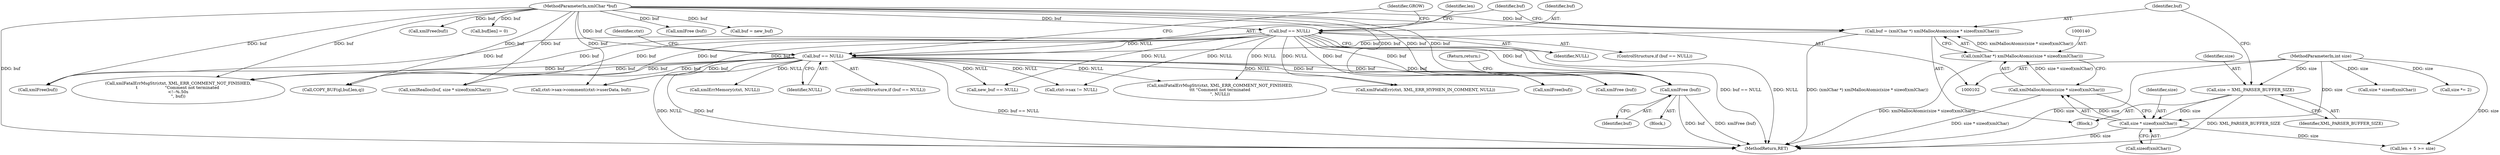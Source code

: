 digraph "0_Chrome_d0947db40187f4708c58e64cbd6013faf9eddeed_9@pointer" {
"1000175" [label="(Call,xmlFree (buf))"];
"1000147" [label="(Call,buf == NULL)"];
"1000137" [label="(Call,buf = (xmlChar *) xmlMallocAtomic(size * sizeof(xmlChar)))"];
"1000139" [label="(Call,(xmlChar *) xmlMallocAtomic(size * sizeof(xmlChar)))"];
"1000141" [label="(Call,xmlMallocAtomic(size * sizeof(xmlChar)))"];
"1000142" [label="(Call,size * sizeof(xmlChar))"];
"1000134" [label="(Call,size = XML_PARSER_BUFFER_SIZE)"];
"1000106" [label="(MethodParameterIn,int size)"];
"1000104" [label="(MethodParameterIn,xmlChar *buf)"];
"1000127" [label="(Call,buf == NULL)"];
"1000268" [label="(Call,xmlFree (buf))"];
"1000130" [label="(Block,)"];
"1000142" [label="(Call,size * sizeof(xmlChar))"];
"1000274" [label="(Call,buf = new_buf)"];
"1000312" [label="(Call,xmlFree(buf))"];
"1000277" [label="(Call,COPY_BUF(ql,buf,len,q))"];
"1000138" [label="(Identifier,buf)"];
"1000410" [label="(MethodReturn,RET)"];
"1000199" [label="(Call,xmlFree (buf))"];
"1000106" [label="(MethodParameterIn,int size)"];
"1000243" [label="(Call,len + 5 >= size)"];
"1000132" [label="(Identifier,len)"];
"1000151" [label="(Call,xmlErrMemory(ctxt, NULL))"];
"1000332" [label="(Call,buf[len] = 0)"];
"1000264" [label="(Call,new_buf == NULL)"];
"1000136" [label="(Identifier,XML_PARSER_BUFFER_SIZE)"];
"1000402" [label="(Call,xmlFatalErrMsgStr(ctxt, XML_ERR_COMMENT_NOT_FINISHED,\n\t\t\t \"Comment not terminated\n\", NULL))"];
"1000144" [label="(Call,sizeof(xmlChar))"];
"1000127" [label="(Call,buf == NULL)"];
"1000141" [label="(Call,xmlMallocAtomic(size * sizeof(xmlChar)))"];
"1000135" [label="(Identifier,size)"];
"1000407" [label="(Call,xmlFree(buf))"];
"1000129" [label="(Identifier,NULL)"];
"1000376" [label="(Call,ctxt->sax != NULL)"];
"1000147" [label="(Call,buf == NULL)"];
"1000137" [label="(Call,buf = (xmlChar *) xmlMallocAtomic(size * sizeof(xmlChar)))"];
"1000176" [label="(Identifier,buf)"];
"1000342" [label="(Call,xmlFatalErrMsgStr(ctxt, XML_ERR_COMMENT_NOT_FINISHED,\n\t                     \"Comment not terminated \n<!--%.50s\n\", buf))"];
"1000152" [label="(Identifier,ctxt)"];
"1000257" [label="(Call,xmlRealloc(buf, size * sizeof(xmlChar)))"];
"1000398" [label="(Call,xmlFree(buf))"];
"1000128" [label="(Identifier,buf)"];
"1000149" [label="(Identifier,NULL)"];
"1000238" [label="(Call,xmlFatalErr(ctxt, XML_ERR_HYPHEN_IN_COMMENT, NULL))"];
"1000175" [label="(Call,xmlFree (buf))"];
"1000259" [label="(Call,size * sizeof(xmlChar))"];
"1000134" [label="(Call,size = XML_PARSER_BUFFER_SIZE)"];
"1000177" [label="(Return,return;)"];
"1000250" [label="(Call,size *= 2)"];
"1000148" [label="(Identifier,buf)"];
"1000155" [label="(Identifier,GROW)"];
"1000169" [label="(Block,)"];
"1000393" [label="(Call,ctxt->sax->comment(ctxt->userData, buf))"];
"1000139" [label="(Call,(xmlChar *) xmlMallocAtomic(size * sizeof(xmlChar)))"];
"1000143" [label="(Identifier,size)"];
"1000146" [label="(ControlStructure,if (buf == NULL))"];
"1000104" [label="(MethodParameterIn,xmlChar *buf)"];
"1000126" [label="(ControlStructure,if (buf == NULL))"];
"1000175" -> "1000169"  [label="AST: "];
"1000175" -> "1000176"  [label="CFG: "];
"1000176" -> "1000175"  [label="AST: "];
"1000177" -> "1000175"  [label="CFG: "];
"1000175" -> "1000410"  [label="DDG: buf"];
"1000175" -> "1000410"  [label="DDG: xmlFree (buf)"];
"1000147" -> "1000175"  [label="DDG: buf"];
"1000127" -> "1000175"  [label="DDG: buf"];
"1000104" -> "1000175"  [label="DDG: buf"];
"1000147" -> "1000146"  [label="AST: "];
"1000147" -> "1000149"  [label="CFG: "];
"1000148" -> "1000147"  [label="AST: "];
"1000149" -> "1000147"  [label="AST: "];
"1000152" -> "1000147"  [label="CFG: "];
"1000155" -> "1000147"  [label="CFG: "];
"1000147" -> "1000410"  [label="DDG: NULL"];
"1000147" -> "1000410"  [label="DDG: buf"];
"1000147" -> "1000410"  [label="DDG: buf == NULL"];
"1000137" -> "1000147"  [label="DDG: buf"];
"1000104" -> "1000147"  [label="DDG: buf"];
"1000127" -> "1000147"  [label="DDG: NULL"];
"1000147" -> "1000151"  [label="DDG: NULL"];
"1000147" -> "1000199"  [label="DDG: buf"];
"1000147" -> "1000238"  [label="DDG: NULL"];
"1000147" -> "1000257"  [label="DDG: buf"];
"1000147" -> "1000264"  [label="DDG: NULL"];
"1000147" -> "1000277"  [label="DDG: buf"];
"1000147" -> "1000342"  [label="DDG: buf"];
"1000147" -> "1000376"  [label="DDG: NULL"];
"1000147" -> "1000393"  [label="DDG: buf"];
"1000147" -> "1000398"  [label="DDG: buf"];
"1000147" -> "1000402"  [label="DDG: NULL"];
"1000147" -> "1000407"  [label="DDG: buf"];
"1000137" -> "1000130"  [label="AST: "];
"1000137" -> "1000139"  [label="CFG: "];
"1000138" -> "1000137"  [label="AST: "];
"1000139" -> "1000137"  [label="AST: "];
"1000148" -> "1000137"  [label="CFG: "];
"1000137" -> "1000410"  [label="DDG: (xmlChar *) xmlMallocAtomic(size * sizeof(xmlChar))"];
"1000139" -> "1000137"  [label="DDG: xmlMallocAtomic(size * sizeof(xmlChar))"];
"1000104" -> "1000137"  [label="DDG: buf"];
"1000139" -> "1000141"  [label="CFG: "];
"1000140" -> "1000139"  [label="AST: "];
"1000141" -> "1000139"  [label="AST: "];
"1000139" -> "1000410"  [label="DDG: xmlMallocAtomic(size * sizeof(xmlChar))"];
"1000141" -> "1000139"  [label="DDG: size * sizeof(xmlChar)"];
"1000141" -> "1000142"  [label="CFG: "];
"1000142" -> "1000141"  [label="AST: "];
"1000141" -> "1000410"  [label="DDG: size * sizeof(xmlChar)"];
"1000142" -> "1000141"  [label="DDG: size"];
"1000142" -> "1000144"  [label="CFG: "];
"1000143" -> "1000142"  [label="AST: "];
"1000144" -> "1000142"  [label="AST: "];
"1000142" -> "1000410"  [label="DDG: size"];
"1000134" -> "1000142"  [label="DDG: size"];
"1000106" -> "1000142"  [label="DDG: size"];
"1000142" -> "1000243"  [label="DDG: size"];
"1000134" -> "1000130"  [label="AST: "];
"1000134" -> "1000136"  [label="CFG: "];
"1000135" -> "1000134"  [label="AST: "];
"1000136" -> "1000134"  [label="AST: "];
"1000138" -> "1000134"  [label="CFG: "];
"1000134" -> "1000410"  [label="DDG: XML_PARSER_BUFFER_SIZE"];
"1000106" -> "1000134"  [label="DDG: size"];
"1000106" -> "1000102"  [label="AST: "];
"1000106" -> "1000410"  [label="DDG: size"];
"1000106" -> "1000243"  [label="DDG: size"];
"1000106" -> "1000250"  [label="DDG: size"];
"1000106" -> "1000259"  [label="DDG: size"];
"1000104" -> "1000102"  [label="AST: "];
"1000104" -> "1000410"  [label="DDG: buf"];
"1000104" -> "1000127"  [label="DDG: buf"];
"1000104" -> "1000199"  [label="DDG: buf"];
"1000104" -> "1000257"  [label="DDG: buf"];
"1000104" -> "1000268"  [label="DDG: buf"];
"1000104" -> "1000274"  [label="DDG: buf"];
"1000104" -> "1000277"  [label="DDG: buf"];
"1000104" -> "1000312"  [label="DDG: buf"];
"1000104" -> "1000332"  [label="DDG: buf"];
"1000104" -> "1000342"  [label="DDG: buf"];
"1000104" -> "1000393"  [label="DDG: buf"];
"1000104" -> "1000398"  [label="DDG: buf"];
"1000104" -> "1000407"  [label="DDG: buf"];
"1000127" -> "1000126"  [label="AST: "];
"1000127" -> "1000129"  [label="CFG: "];
"1000128" -> "1000127"  [label="AST: "];
"1000129" -> "1000127"  [label="AST: "];
"1000132" -> "1000127"  [label="CFG: "];
"1000155" -> "1000127"  [label="CFG: "];
"1000127" -> "1000410"  [label="DDG: NULL"];
"1000127" -> "1000410"  [label="DDG: buf == NULL"];
"1000127" -> "1000199"  [label="DDG: buf"];
"1000127" -> "1000238"  [label="DDG: NULL"];
"1000127" -> "1000257"  [label="DDG: buf"];
"1000127" -> "1000264"  [label="DDG: NULL"];
"1000127" -> "1000277"  [label="DDG: buf"];
"1000127" -> "1000342"  [label="DDG: buf"];
"1000127" -> "1000376"  [label="DDG: NULL"];
"1000127" -> "1000393"  [label="DDG: buf"];
"1000127" -> "1000398"  [label="DDG: buf"];
"1000127" -> "1000402"  [label="DDG: NULL"];
"1000127" -> "1000407"  [label="DDG: buf"];
}
